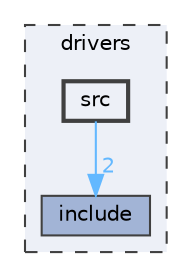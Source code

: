 digraph "drivers/src"
{
 // LATEX_PDF_SIZE
  bgcolor="transparent";
  edge [fontname=Helvetica,fontsize=10,labelfontname=Helvetica,labelfontsize=10];
  node [fontname=Helvetica,fontsize=10,shape=box,height=0.2,width=0.4];
  compound=true
  subgraph clusterdir_14bc92f4b96c8519b376567118ac28b3 {
    graph [ bgcolor="#edf0f7", pencolor="grey25", label="drivers", fontname=Helvetica,fontsize=10 style="filled,dashed", URL="dir_14bc92f4b96c8519b376567118ac28b3.html",tooltip=""]
  dir_ee023d43c33bfccc31aa50a48a76892b [label="include", fillcolor="#a2b4d6", color="grey25", style="filled", URL="dir_ee023d43c33bfccc31aa50a48a76892b.html",tooltip=""];
  dir_507bca872cbea0e05b5ebdf850947a53 [label="src", fillcolor="#edf0f7", color="grey25", style="filled,bold", URL="dir_507bca872cbea0e05b5ebdf850947a53.html",tooltip=""];
  }
  dir_507bca872cbea0e05b5ebdf850947a53->dir_ee023d43c33bfccc31aa50a48a76892b [headlabel="2", labeldistance=1.5 headhref="dir_000002_000001.html" color="steelblue1" fontcolor="steelblue1"];
}
